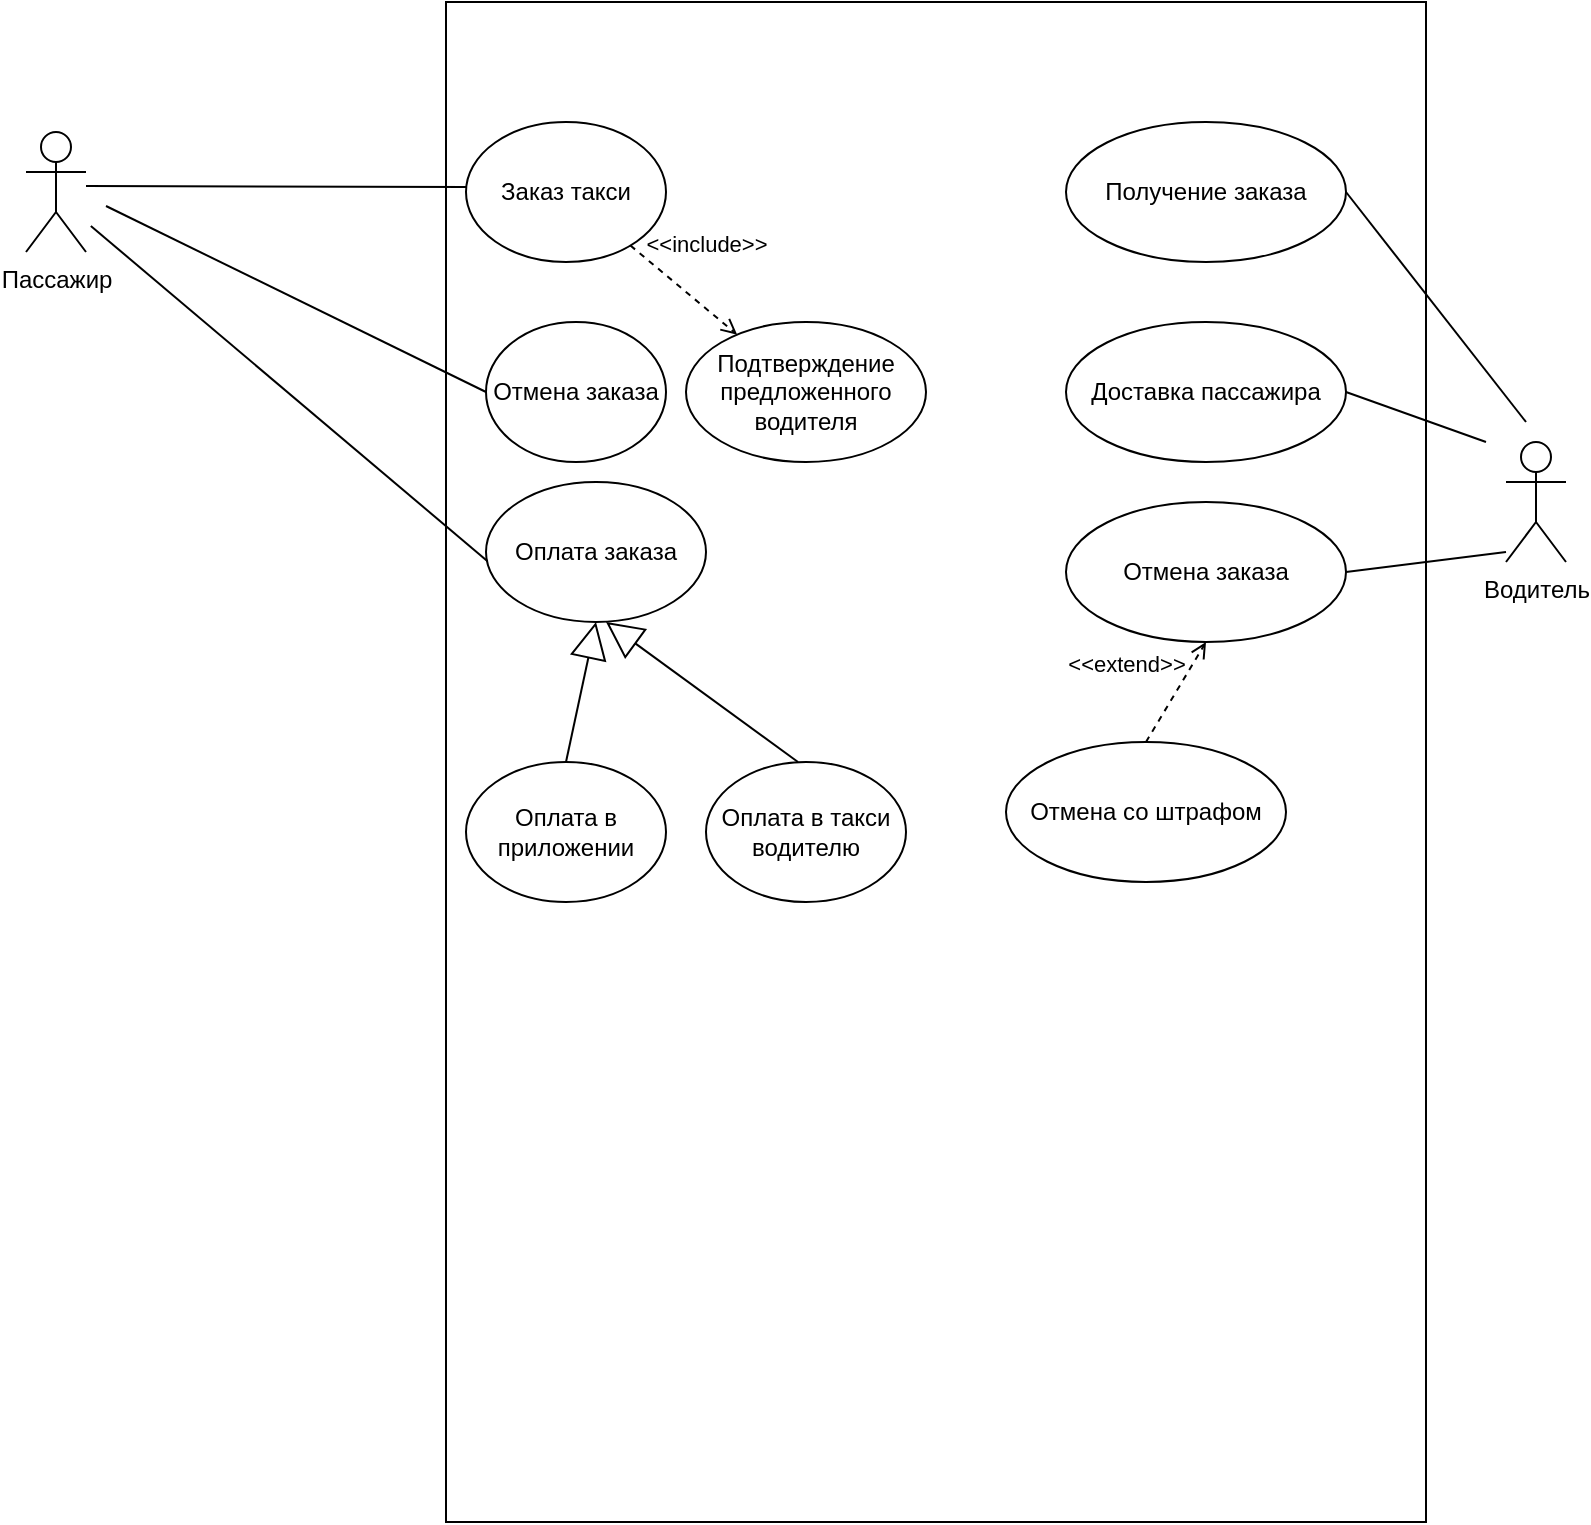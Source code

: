 <mxfile version="21.5.0" type="github">
  <diagram name="Страница 1" id="Ea7saPr4mLlRLFJ1H86w">
    <mxGraphModel dx="1154" dy="549" grid="1" gridSize="10" guides="1" tooltips="1" connect="1" arrows="1" fold="1" page="1" pageScale="1" pageWidth="827" pageHeight="1169" math="0" shadow="0">
      <root>
        <mxCell id="0" />
        <mxCell id="1" parent="0" />
        <mxCell id="fYj38g9z5q-KbhgkYL7t-1" value="" style="rounded=0;whiteSpace=wrap;html=1;" vertex="1" parent="1">
          <mxGeometry x="230" y="20" width="490" height="760" as="geometry" />
        </mxCell>
        <mxCell id="fYj38g9z5q-KbhgkYL7t-2" value="Пассажир" style="shape=umlActor;verticalLabelPosition=bottom;verticalAlign=top;html=1;" vertex="1" parent="1">
          <mxGeometry x="20" y="85" width="30" height="60" as="geometry" />
        </mxCell>
        <mxCell id="fYj38g9z5q-KbhgkYL7t-3" value="Водитель" style="shape=umlActor;verticalLabelPosition=bottom;verticalAlign=top;html=1;" vertex="1" parent="1">
          <mxGeometry x="760" y="240" width="30" height="60" as="geometry" />
        </mxCell>
        <mxCell id="fYj38g9z5q-KbhgkYL7t-4" value="Заказ такси" style="ellipse;whiteSpace=wrap;html=1;" vertex="1" parent="1">
          <mxGeometry x="240" y="80" width="100" height="70" as="geometry" />
        </mxCell>
        <mxCell id="fYj38g9z5q-KbhgkYL7t-8" value="Отмена заказа" style="ellipse;whiteSpace=wrap;html=1;" vertex="1" parent="1">
          <mxGeometry x="250" y="180" width="90" height="70" as="geometry" />
        </mxCell>
        <mxCell id="fYj38g9z5q-KbhgkYL7t-10" value="&amp;lt;&amp;lt;include&amp;gt;&amp;gt;" style="html=1;verticalAlign=bottom;labelBackgroundColor=none;endArrow=open;endFill=0;dashed=1;rounded=0;" edge="1" parent="1" source="fYj38g9z5q-KbhgkYL7t-4" target="fYj38g9z5q-KbhgkYL7t-11">
          <mxGeometry x="-0.013" y="18" width="160" relative="1" as="geometry">
            <mxPoint x="340" y="150" as="sourcePoint" />
            <mxPoint x="500" y="150" as="targetPoint" />
            <Array as="points" />
            <mxPoint as="offset" />
          </mxGeometry>
        </mxCell>
        <mxCell id="fYj38g9z5q-KbhgkYL7t-11" value="Подтверждение предложенного водителя" style="ellipse;whiteSpace=wrap;html=1;" vertex="1" parent="1">
          <mxGeometry x="350" y="180" width="120" height="70" as="geometry" />
        </mxCell>
        <mxCell id="fYj38g9z5q-KbhgkYL7t-12" value="Оплата заказа" style="ellipse;whiteSpace=wrap;html=1;" vertex="1" parent="1">
          <mxGeometry x="250" y="260" width="110" height="70" as="geometry" />
        </mxCell>
        <mxCell id="fYj38g9z5q-KbhgkYL7t-14" value="Оплата в приложении" style="ellipse;whiteSpace=wrap;html=1;" vertex="1" parent="1">
          <mxGeometry x="240" y="400" width="100" height="70" as="geometry" />
        </mxCell>
        <mxCell id="fYj38g9z5q-KbhgkYL7t-15" value="Оплата в такси водителю" style="ellipse;whiteSpace=wrap;html=1;" vertex="1" parent="1">
          <mxGeometry x="360" y="400" width="100" height="70" as="geometry" />
        </mxCell>
        <mxCell id="fYj38g9z5q-KbhgkYL7t-16" value="" style="endArrow=block;endSize=16;endFill=0;html=1;rounded=0;entryX=0.5;entryY=1;entryDx=0;entryDy=0;exitX=0.5;exitY=0;exitDx=0;exitDy=0;" edge="1" parent="1" source="fYj38g9z5q-KbhgkYL7t-14" target="fYj38g9z5q-KbhgkYL7t-12">
          <mxGeometry width="160" relative="1" as="geometry">
            <mxPoint x="260" y="540" as="sourcePoint" />
            <mxPoint x="420" y="540" as="targetPoint" />
          </mxGeometry>
        </mxCell>
        <mxCell id="fYj38g9z5q-KbhgkYL7t-17" value="" style="endArrow=block;endSize=16;endFill=0;html=1;rounded=0;exitX=0.5;exitY=0;exitDx=0;exitDy=0;" edge="1" parent="1">
          <mxGeometry width="160" relative="1" as="geometry">
            <mxPoint x="406" y="400" as="sourcePoint" />
            <mxPoint x="310" y="330" as="targetPoint" />
          </mxGeometry>
        </mxCell>
        <mxCell id="fYj38g9z5q-KbhgkYL7t-18" value="Получение заказа" style="ellipse;whiteSpace=wrap;html=1;" vertex="1" parent="1">
          <mxGeometry x="540" y="80" width="140" height="70" as="geometry" />
        </mxCell>
        <mxCell id="fYj38g9z5q-KbhgkYL7t-19" value="Доставка пассажира" style="ellipse;whiteSpace=wrap;html=1;" vertex="1" parent="1">
          <mxGeometry x="540" y="180" width="140" height="70" as="geometry" />
        </mxCell>
        <mxCell id="fYj38g9z5q-KbhgkYL7t-20" value="Отмена заказа" style="ellipse;whiteSpace=wrap;html=1;" vertex="1" parent="1">
          <mxGeometry x="540" y="270" width="140" height="70" as="geometry" />
        </mxCell>
        <mxCell id="fYj38g9z5q-KbhgkYL7t-21" value="" style="endArrow=none;html=1;rounded=0;entryX=0;entryY=0.5;entryDx=0;entryDy=0;" edge="1" parent="1">
          <mxGeometry relative="1" as="geometry">
            <mxPoint x="50" y="112" as="sourcePoint" />
            <mxPoint x="240.0" y="112.49" as="targetPoint" />
          </mxGeometry>
        </mxCell>
        <mxCell id="fYj38g9z5q-KbhgkYL7t-25" value="" style="endArrow=none;html=1;rounded=0;entryX=0;entryY=0.5;entryDx=0;entryDy=0;" edge="1" parent="1" target="fYj38g9z5q-KbhgkYL7t-8">
          <mxGeometry relative="1" as="geometry">
            <mxPoint x="60" y="122" as="sourcePoint" />
            <mxPoint x="250.0" y="122.49" as="targetPoint" />
          </mxGeometry>
        </mxCell>
        <mxCell id="fYj38g9z5q-KbhgkYL7t-26" value="" style="endArrow=none;html=1;rounded=0;entryX=0.007;entryY=0.566;entryDx=0;entryDy=0;entryPerimeter=0;" edge="1" parent="1" target="fYj38g9z5q-KbhgkYL7t-12">
          <mxGeometry relative="1" as="geometry">
            <mxPoint x="52.42" y="131.99" as="sourcePoint" />
            <mxPoint x="230.0" y="298" as="targetPoint" />
          </mxGeometry>
        </mxCell>
        <mxCell id="fYj38g9z5q-KbhgkYL7t-27" value="Отмена со штрафом" style="ellipse;whiteSpace=wrap;html=1;" vertex="1" parent="1">
          <mxGeometry x="510" y="390" width="140" height="70" as="geometry" />
        </mxCell>
        <mxCell id="fYj38g9z5q-KbhgkYL7t-28" value="&amp;lt;&amp;lt;extend&amp;gt;&amp;gt;" style="html=1;verticalAlign=bottom;labelBackgroundColor=none;endArrow=open;endFill=0;dashed=1;rounded=0;entryX=0.5;entryY=1;entryDx=0;entryDy=0;exitX=0.5;exitY=0;exitDx=0;exitDy=0;" edge="1" parent="1" source="fYj38g9z5q-KbhgkYL7t-27" target="fYj38g9z5q-KbhgkYL7t-20">
          <mxGeometry x="-0.294" y="24" width="160" relative="1" as="geometry">
            <mxPoint x="520" y="510" as="sourcePoint" />
            <mxPoint x="680" y="510" as="targetPoint" />
            <mxPoint as="offset" />
          </mxGeometry>
        </mxCell>
        <mxCell id="fYj38g9z5q-KbhgkYL7t-29" value="" style="endArrow=none;html=1;rounded=0;exitX=1;exitY=0.5;exitDx=0;exitDy=0;" edge="1" parent="1" source="fYj38g9z5q-KbhgkYL7t-18">
          <mxGeometry relative="1" as="geometry">
            <mxPoint x="720" y="114.66" as="sourcePoint" />
            <mxPoint x="770" y="230" as="targetPoint" />
          </mxGeometry>
        </mxCell>
        <mxCell id="fYj38g9z5q-KbhgkYL7t-32" value="" style="endArrow=none;html=1;rounded=0;exitX=1;exitY=0.5;exitDx=0;exitDy=0;" edge="1" parent="1" source="fYj38g9z5q-KbhgkYL7t-19">
          <mxGeometry relative="1" as="geometry">
            <mxPoint x="650" y="145" as="sourcePoint" />
            <mxPoint x="750" y="240" as="targetPoint" />
          </mxGeometry>
        </mxCell>
        <mxCell id="fYj38g9z5q-KbhgkYL7t-33" value="" style="endArrow=none;html=1;rounded=0;exitX=1;exitY=0.5;exitDx=0;exitDy=0;" edge="1" parent="1" source="fYj38g9z5q-KbhgkYL7t-20">
          <mxGeometry relative="1" as="geometry">
            <mxPoint x="690" y="270" as="sourcePoint" />
            <mxPoint x="760" y="295" as="targetPoint" />
          </mxGeometry>
        </mxCell>
      </root>
    </mxGraphModel>
  </diagram>
</mxfile>
